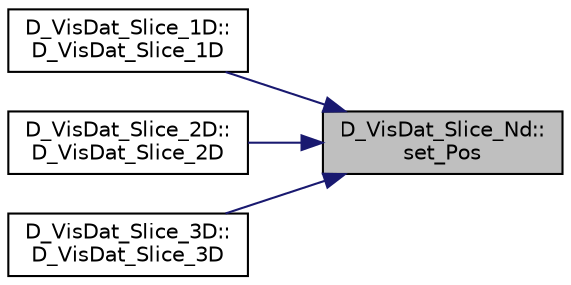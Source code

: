 digraph "D_VisDat_Slice_Nd::set_Pos"
{
 // LATEX_PDF_SIZE
  edge [fontname="Helvetica",fontsize="10",labelfontname="Helvetica",labelfontsize="10"];
  node [fontname="Helvetica",fontsize="10",shape=record];
  rankdir="RL";
  Node1 [label="D_VisDat_Slice_Nd::\lset_Pos",height=0.2,width=0.4,color="black", fillcolor="grey75", style="filled", fontcolor="black",tooltip=" "];
  Node1 -> Node2 [dir="back",color="midnightblue",fontsize="10",style="solid"];
  Node2 [label="D_VisDat_Slice_1D::\lD_VisDat_Slice_1D",height=0.2,width=0.4,color="black", fillcolor="white", style="filled",URL="$class_d___vis_dat___slice__1_d.html#a1eb204febf4b6ceb722b638e005811f4",tooltip=" "];
  Node1 -> Node3 [dir="back",color="midnightblue",fontsize="10",style="solid"];
  Node3 [label="D_VisDat_Slice_2D::\lD_VisDat_Slice_2D",height=0.2,width=0.4,color="black", fillcolor="white", style="filled",URL="$class_d___vis_dat___slice__2_d.html#a60aee37aa1de858efe65ce76b807dcd5",tooltip=" "];
  Node1 -> Node4 [dir="back",color="midnightblue",fontsize="10",style="solid"];
  Node4 [label="D_VisDat_Slice_3D::\lD_VisDat_Slice_3D",height=0.2,width=0.4,color="black", fillcolor="white", style="filled",URL="$class_d___vis_dat___slice__3_d.html#aeda82157590e99592076d6ad886a452b",tooltip=" "];
}
